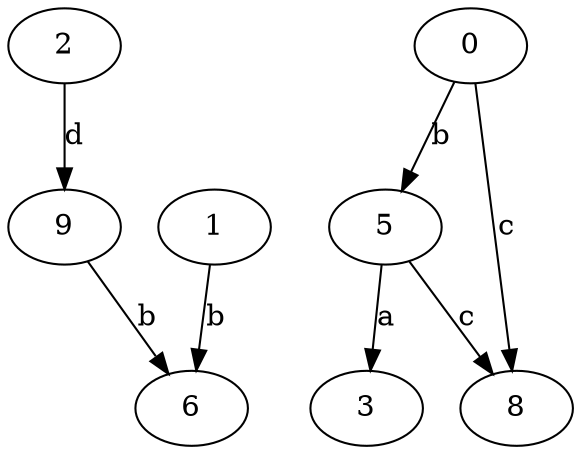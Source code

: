 strict digraph  {
2;
3;
0;
5;
6;
1;
8;
9;
2 -> 9  [label=d];
0 -> 5  [label=b];
0 -> 8  [label=c];
5 -> 3  [label=a];
5 -> 8  [label=c];
1 -> 6  [label=b];
9 -> 6  [label=b];
}

